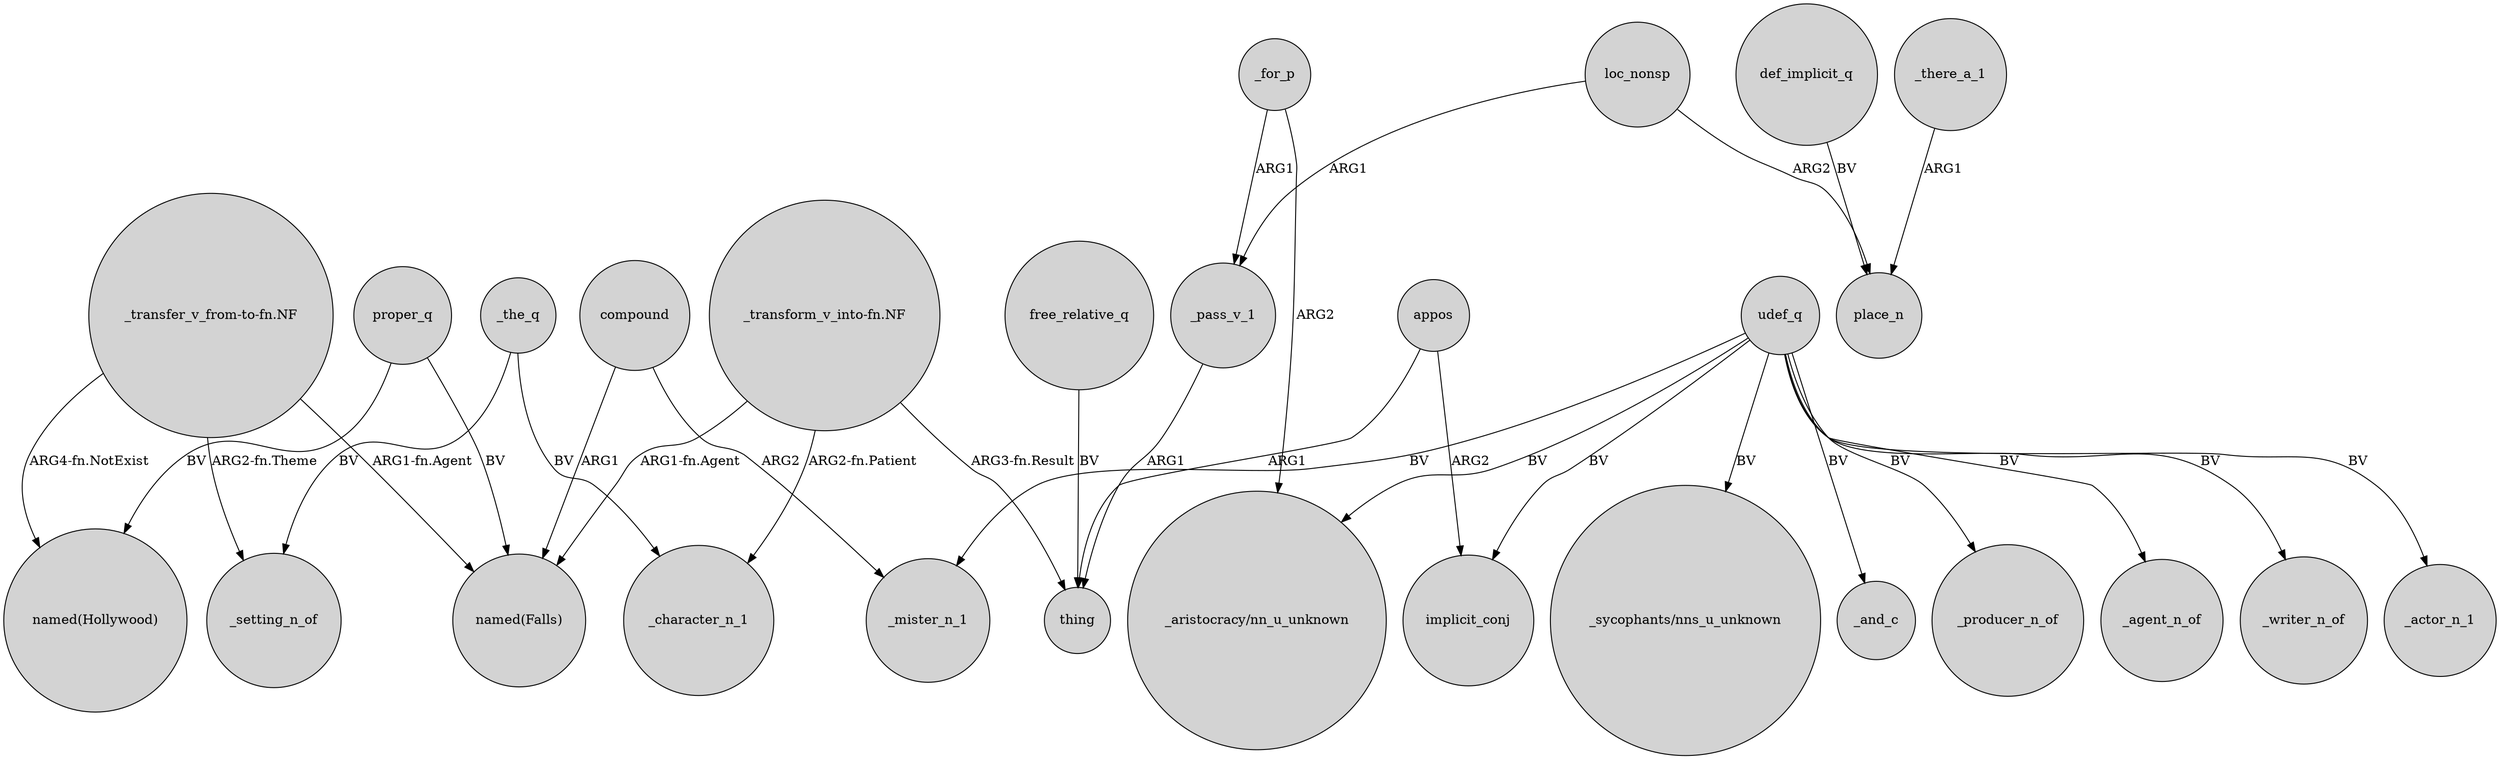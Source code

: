 digraph {
	node [shape=circle style=filled]
	udef_q -> _writer_n_of [label=BV]
	_for_p -> _pass_v_1 [label=ARG1]
	udef_q -> _actor_n_1 [label=BV]
	"_transform_v_into-fn.NF" -> _character_n_1 [label="ARG2-fn.Patient"]
	compound -> _mister_n_1 [label=ARG2]
	udef_q -> _mister_n_1 [label=BV]
	appos -> thing [label=ARG1]
	loc_nonsp -> _pass_v_1 [label=ARG1]
	"_transfer_v_from-to-fn.NF" -> "named(Hollywood)" [label="ARG4-fn.NotExist"]
	"_transfer_v_from-to-fn.NF" -> "named(Falls)" [label="ARG1-fn.Agent"]
	"_transform_v_into-fn.NF" -> thing [label="ARG3-fn.Result"]
	appos -> implicit_conj [label=ARG2]
	def_implicit_q -> place_n [label=BV]
	udef_q -> implicit_conj [label=BV]
	udef_q -> "_aristocracy/nn_u_unknown" [label=BV]
	compound -> "named(Falls)" [label=ARG1]
	_pass_v_1 -> thing [label=ARG1]
	proper_q -> "named(Hollywood)" [label=BV]
	free_relative_q -> thing [label=BV]
	_the_q -> _setting_n_of [label=BV]
	_the_q -> _character_n_1 [label=BV]
	_for_p -> "_aristocracy/nn_u_unknown" [label=ARG2]
	loc_nonsp -> place_n [label=ARG2]
	udef_q -> "_sycophants/nns_u_unknown" [label=BV]
	proper_q -> "named(Falls)" [label=BV]
	udef_q -> _and_c [label=BV]
	"_transform_v_into-fn.NF" -> "named(Falls)" [label="ARG1-fn.Agent"]
	_there_a_1 -> place_n [label=ARG1]
	udef_q -> _producer_n_of [label=BV]
	"_transfer_v_from-to-fn.NF" -> _setting_n_of [label="ARG2-fn.Theme"]
	udef_q -> _agent_n_of [label=BV]
}
